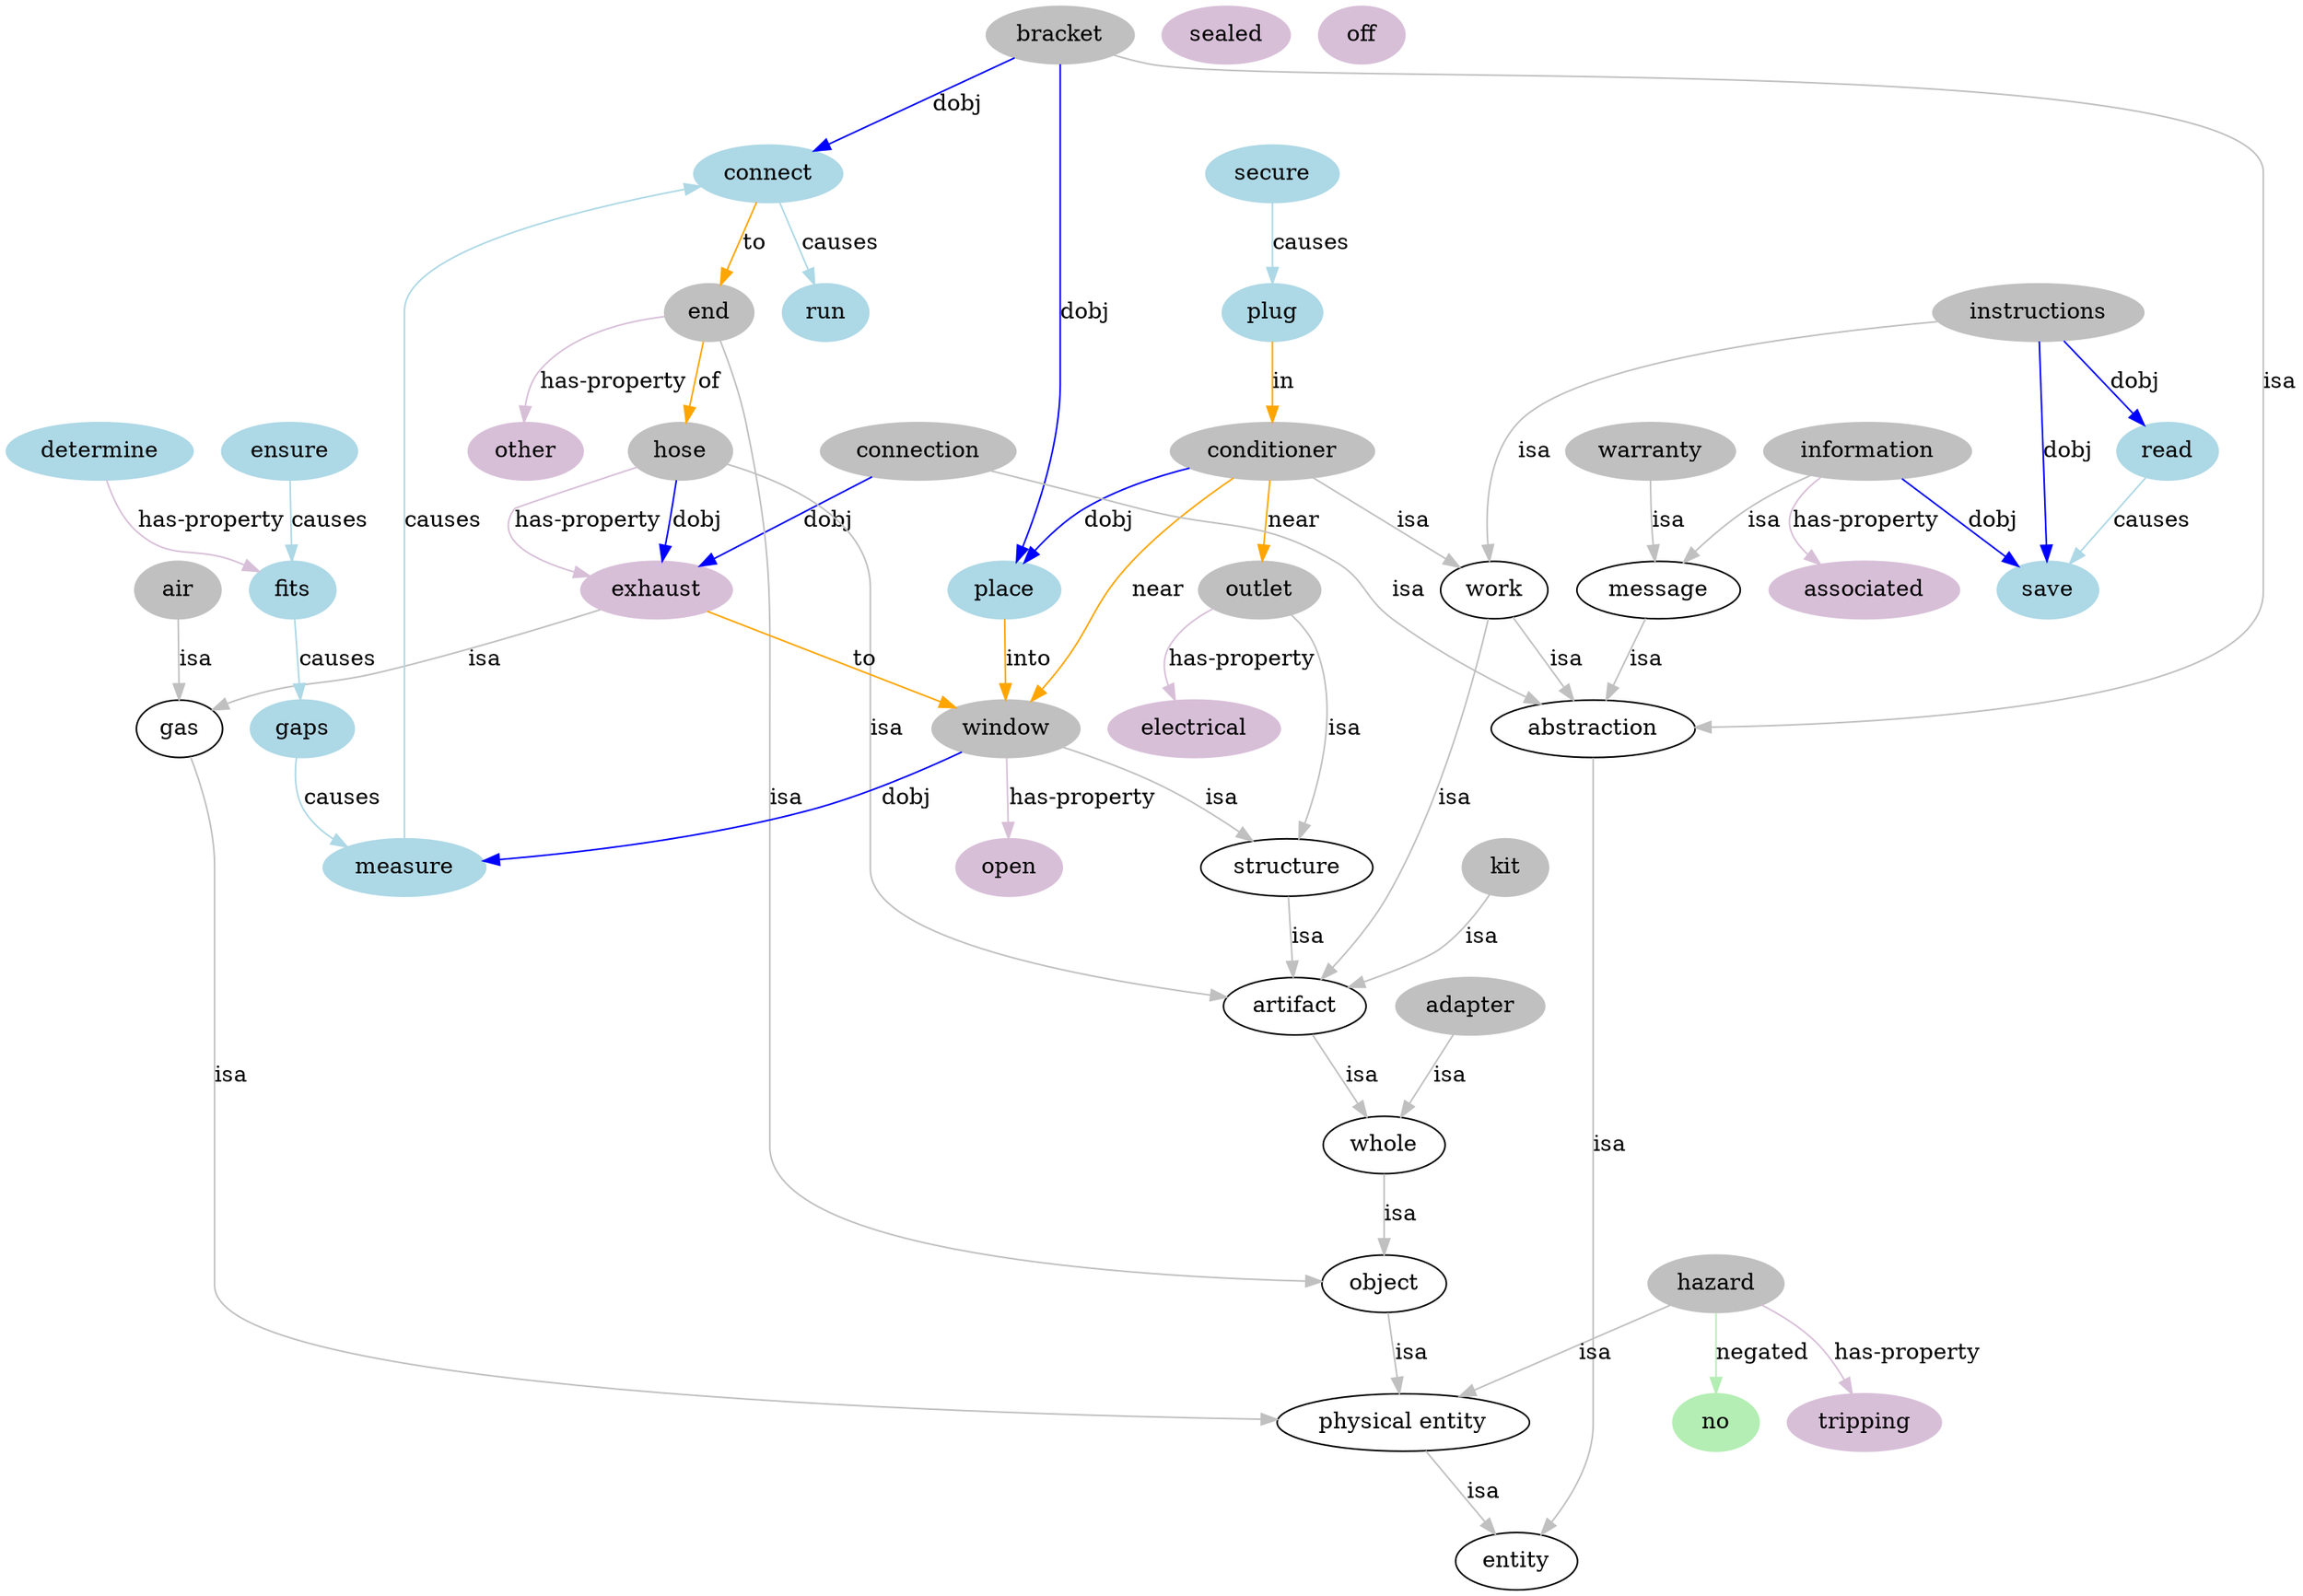 digraph typehierarchy {
"adapter" -> "whole" [label = "isa"  color = "grey"]
"gas" -> "physical entity" [label = "isa"  color = "grey"]
"bracket" -> "abstraction" [label = "isa"  color = "grey"]
"work" -> "abstraction" [label = "isa"  color = "grey"]
"conditioner" -> "work" [label = "isa"  color = "grey"]
"connection" -> "abstraction" [label = "isa"  color = "grey"]
"end" -> "object" [label = "isa"  color = "grey"]
"hazard" -> "physical entity" [label = "isa"  color = "grey"]
"hose" -> "artifact" [label = "isa"  color = "grey"]
"message" -> "abstraction" [label = "isa"  color = "grey"]
"work" -> "artifact" [label = "isa"  color = "grey"]
"instructions" -> "work" [label = "isa"  color = "grey"]
"kit" -> "artifact" [label = "isa"  color = "grey"]
"outlet" -> "structure" [label = "isa"  color = "grey"]
"warranty" -> "message" [label = "isa"  color = "grey"]
"window" -> "structure" [label = "isa"  color = "grey"]
"structure" -> "artifact" [label = "isa"  color = "grey"]
"information" -> "message" [label = "isa"  color = "grey"]
"artifact" -> "whole" [label = "isa"  color = "grey"]
"exhaust" -> "gas" [label = "isa"  color = "grey"]
"abstraction" -> "entity" [label = "isa"  color = "grey"]
"air" -> "gas" [label = "isa"  color = "grey"]
"whole" -> "object" [label = "isa"  color = "grey"]
"object" -> "physical entity" [label = "isa"  color = "grey"]
"physical entity" -> "entity" [label = "isa"  color = "grey"]
"connect" -> "run" [label = "causes"  color = "lightblue"]
"ensure" -> "fits" [label = "causes"  color = "lightblue"]
"fits" -> "gaps" [label = "causes"  color = "lightblue"]
"gaps" -> "measure" [label = "causes"  color = "lightblue"]
"measure" -> "connect" [label = "causes"  color = "lightblue"]
"secure" -> "plug" [label = "causes"  color = "lightblue"]
"read" -> "save" [label = "causes"  color = "lightblue"]
"hazard" -> "no" [label = "negated"  color = "darkseagreen2"]
"instructions" -> "read" [label = "dobj"  color = "blue"]
"instructions" -> "save" [label = "dobj"  color = "blue"]
"information" -> "save" [label = "dobj"  color = "blue"]
"conditioner" -> "place" [label = "dobj"  color = "blue"]
"window" -> "measure" [label = "dobj"  color = "blue"]
"bracket" -> "connect" [label = "dobj"  color = "blue"]
"hose" -> "exhaust" [label = "dobj"  color = "blue"]
"bracket" -> "place" [label = "dobj"  color = "blue"]
"connection" -> "exhaust" [label = "dobj"  color = "blue"]
"conditioner" -> "window" [label = "near"  color = "orange"]
"conditioner" -> "outlet" [label = "near"  color = "orange"]
"end" -> "hose" [label = "of"  color = "orange"]
"connect" -> "end" [label = "to"  color = "orange"]
"exhaust" -> "window" [label = "to"  color = "orange"]
"place" -> "window" [label = "into"  color = "orange"]
"plug" -> "conditioner" [label = "in"  color = "orange"]
"information" -> "associated" [label = "has-property"  color = "thistle"]
"outlet" -> "electrical" [label = "has-property"  color = "thistle"]
"hazard" -> "tripping" [label = "has-property"  color = "thistle"]
"end" -> "other" [label = "has-property"  color = "thistle"]
"hose" -> "exhaust" [label = "has-property"  color = "thistle"]
"window" -> "open" [label = "has-property"  color = "thistle"]
"determine" -> "fits" [label = "has-property"  color = "thistle"]
"window"[color = "grey"  style = "filled"]
"warranty"[color = "grey"  style = "filled"]
"outlet"[color = "grey"  style = "filled"]
"kit"[color = "grey"  style = "filled"]
"instructions"[color = "grey"  style = "filled"]
"information"[color = "grey"  style = "filled"]
"hose"[color = "grey"  style = "filled"]
"hazard"[color = "grey"  style = "filled"]
"exhaust"[color = "grey"  style = "filled"]
"end"[color = "grey"  style = "filled"]
"connection"[color = "grey"  style = "filled"]
"conditioner"[color = "grey"  style = "filled"]
"bracket"[color = "grey"  style = "filled"]
"air"[color = "grey"  style = "filled"]
"adapter"[color = "grey"  style = "filled"]
"secure"[color = "lightblue"  style = "filled"]
"save"[color = "lightblue"  style = "filled"]
"run"[color = "lightblue"  style = "filled"]
"read"[color = "lightblue"  style = "filled"]
"plug"[color = "lightblue"  style = "filled"]
"place"[color = "lightblue"  style = "filled"]
"measure"[color = "lightblue"  style = "filled"]
"gaps"[color = "lightblue"  style = "filled"]
"fits"[color = "lightblue"  style = "filled"]
"ensure"[color = "lightblue"  style = "filled"]
"determine"[color = "lightblue"  style = "filled"]
"connect"[color = "lightblue"  style = "filled"]
"tripping"[color = "thistle"  style = "filled"]
"sealed"[color = "thistle"  style = "filled"]
"other"[color = "thistle"  style = "filled"]
"open"[color = "thistle"  style = "filled"]
"off"[color = "thistle"  style = "filled"]
"exhaust"[color = "thistle"  style = "filled"]
"electrical"[color = "thistle"  style = "filled"]
"associated"[color = "thistle"  style = "filled"]
"no"[color = "darkseagreen2"  style = "filled"]
}